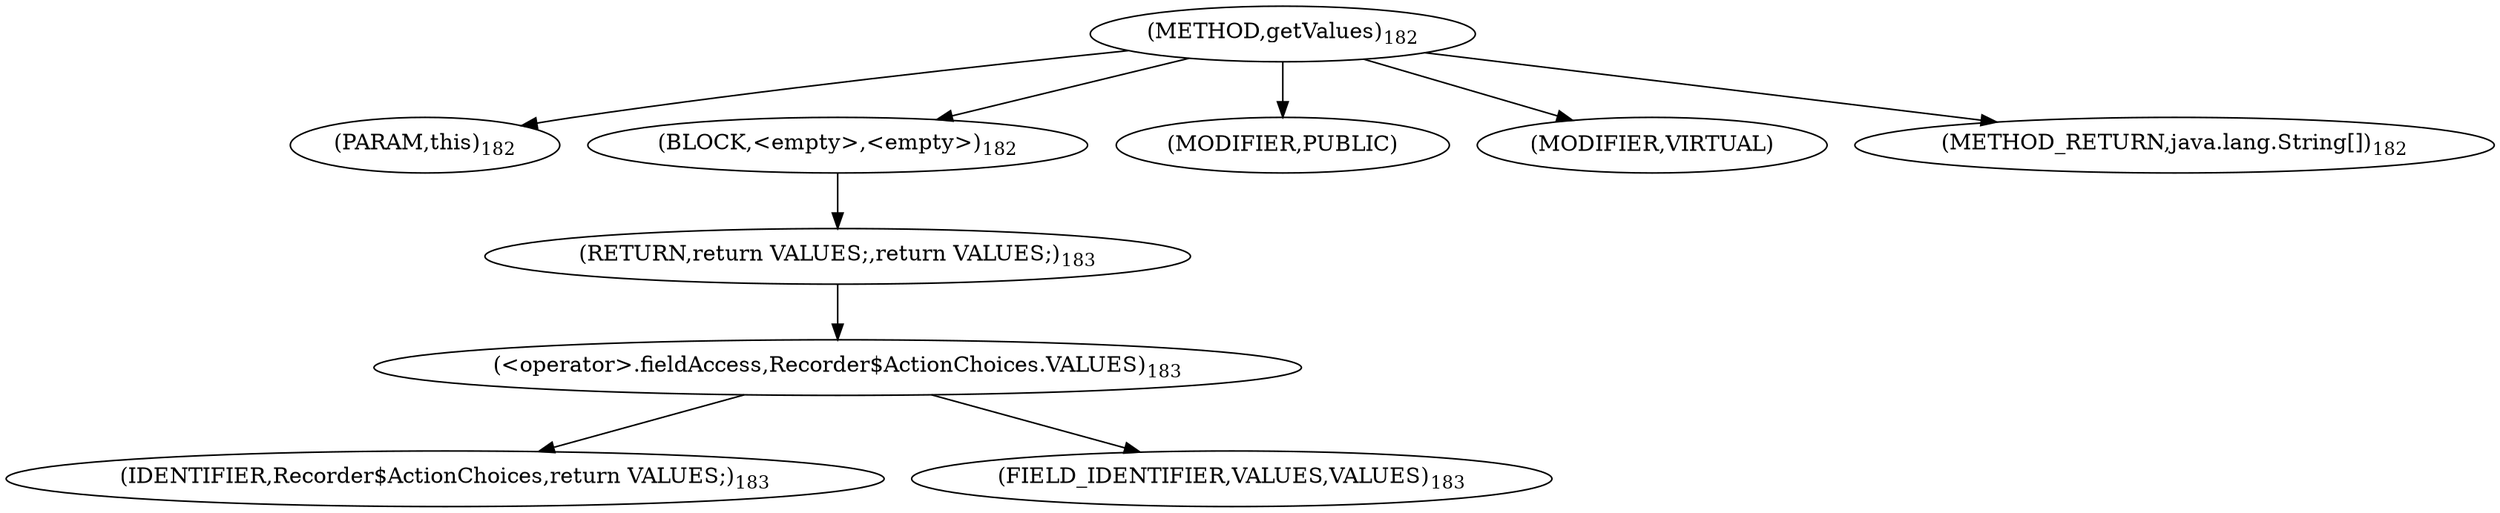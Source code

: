 digraph "getValues" {  
"233" [label = <(METHOD,getValues)<SUB>182</SUB>> ]
"234" [label = <(PARAM,this)<SUB>182</SUB>> ]
"235" [label = <(BLOCK,&lt;empty&gt;,&lt;empty&gt;)<SUB>182</SUB>> ]
"236" [label = <(RETURN,return VALUES;,return VALUES;)<SUB>183</SUB>> ]
"237" [label = <(&lt;operator&gt;.fieldAccess,Recorder$ActionChoices.VALUES)<SUB>183</SUB>> ]
"238" [label = <(IDENTIFIER,Recorder$ActionChoices,return VALUES;)<SUB>183</SUB>> ]
"239" [label = <(FIELD_IDENTIFIER,VALUES,VALUES)<SUB>183</SUB>> ]
"240" [label = <(MODIFIER,PUBLIC)> ]
"241" [label = <(MODIFIER,VIRTUAL)> ]
"242" [label = <(METHOD_RETURN,java.lang.String[])<SUB>182</SUB>> ]
  "233" -> "234" 
  "233" -> "235" 
  "233" -> "240" 
  "233" -> "241" 
  "233" -> "242" 
  "235" -> "236" 
  "236" -> "237" 
  "237" -> "238" 
  "237" -> "239" 
}
